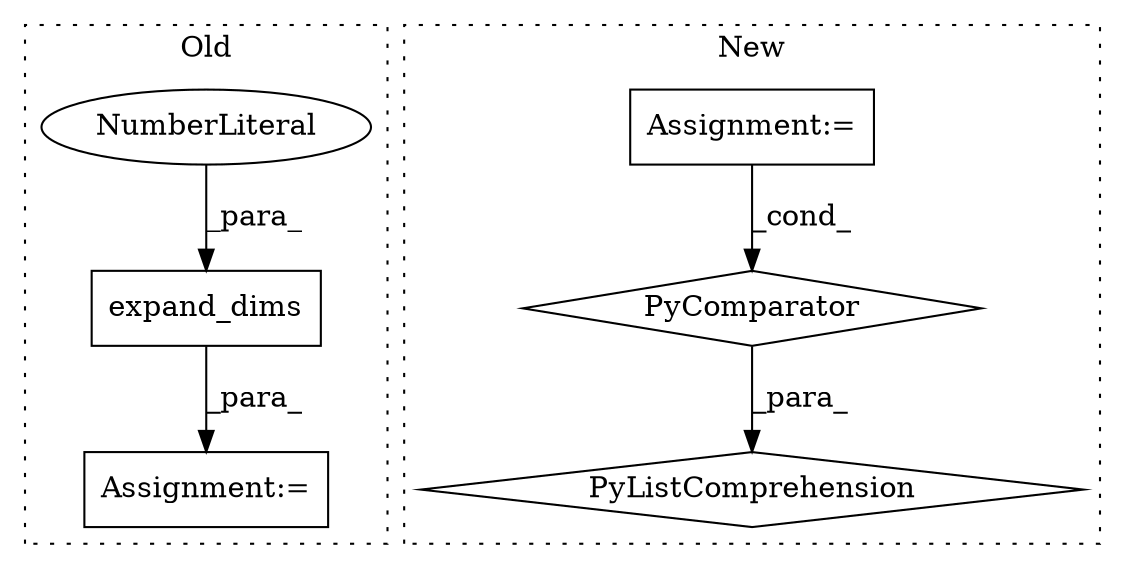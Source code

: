 digraph G {
subgraph cluster0 {
1 [label="expand_dims" a="32" s="2746,2771" l="12,1" shape="box"];
4 [label="NumberLiteral" a="34" s="2770" l="1" shape="ellipse"];
6 [label="Assignment:=" a="7" s="2739" l="1" shape="box"];
label = "Old";
style="dotted";
}
subgraph cluster1 {
2 [label="PyComparator" a="113" s="3745" l="29" shape="diamond"];
3 [label="Assignment:=" a="7" s="3745" l="29" shape="box"];
5 [label="PyListComprehension" a="109" s="3668" l="114" shape="diamond"];
label = "New";
style="dotted";
}
1 -> 6 [label="_para_"];
2 -> 5 [label="_para_"];
3 -> 2 [label="_cond_"];
4 -> 1 [label="_para_"];
}